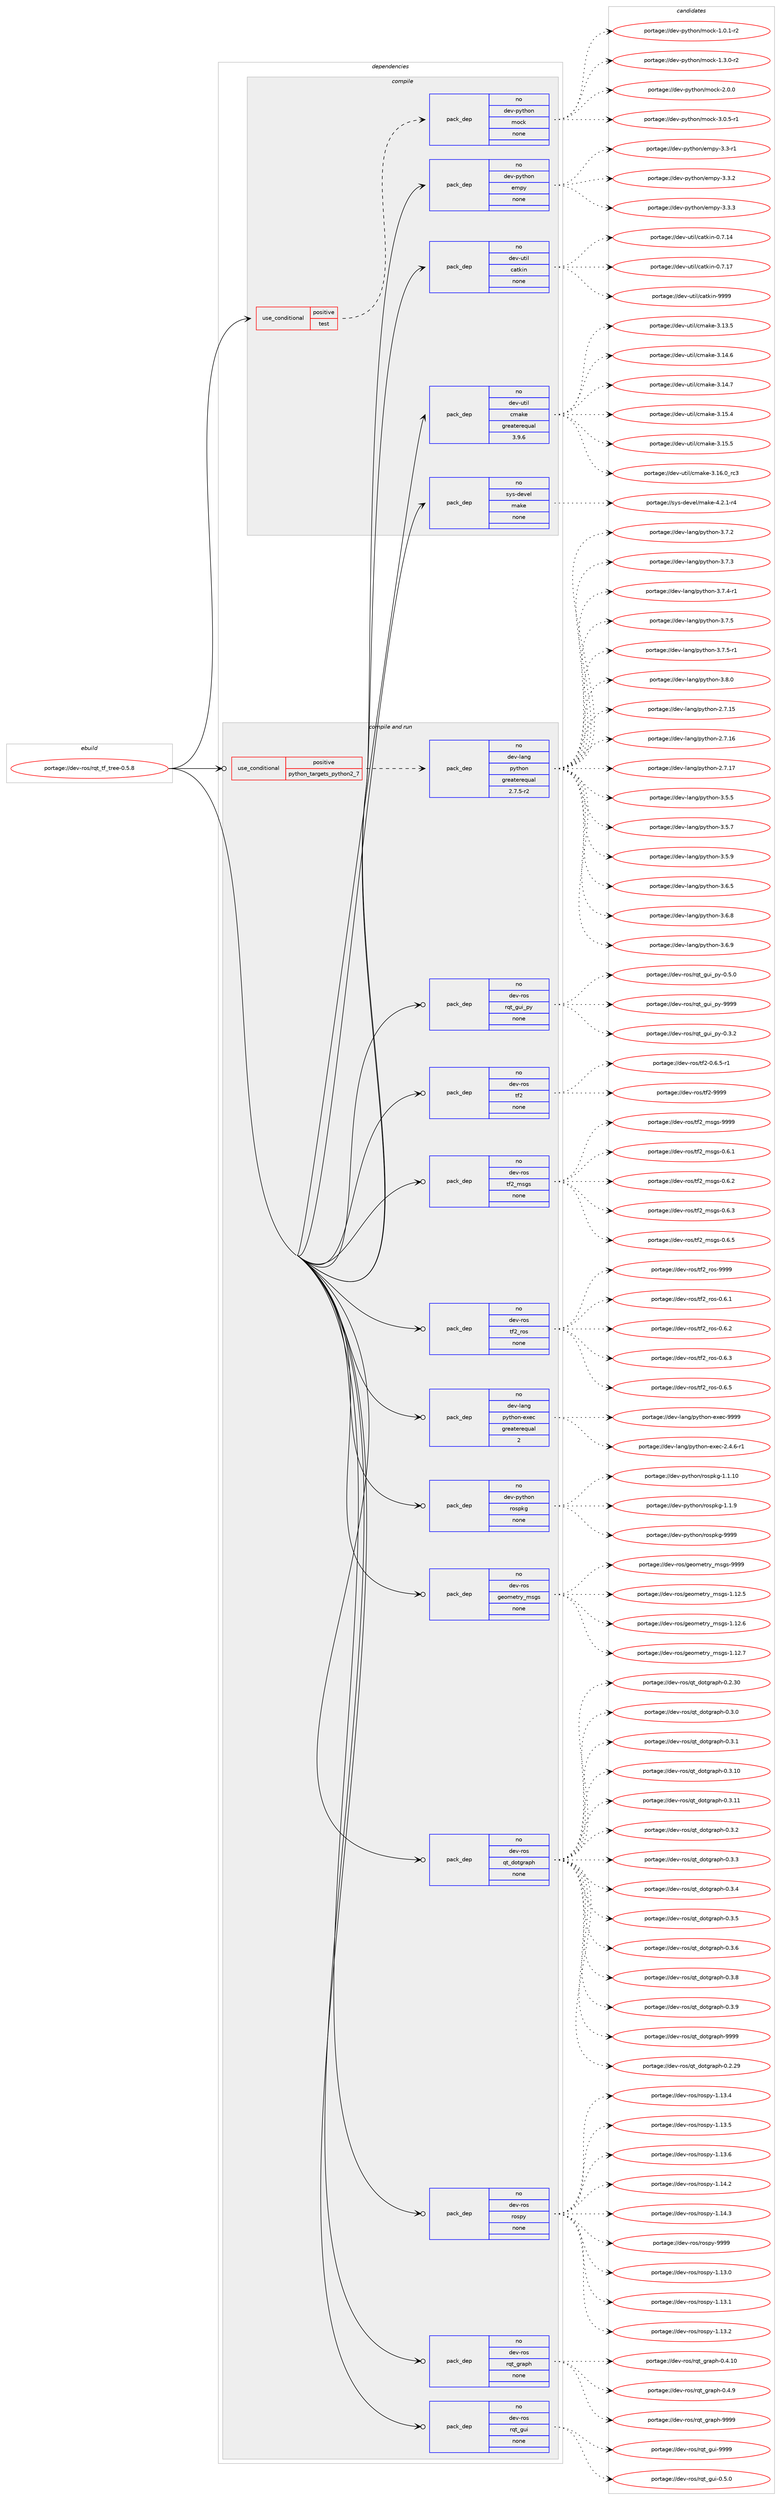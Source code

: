 digraph prolog {

# *************
# Graph options
# *************

newrank=true;
concentrate=true;
compound=true;
graph [rankdir=LR,fontname=Helvetica,fontsize=10,ranksep=1.5];#, ranksep=2.5, nodesep=0.2];
edge  [arrowhead=vee];
node  [fontname=Helvetica,fontsize=10];

# **********
# The ebuild
# **********

subgraph cluster_leftcol {
color=gray;
rank=same;
label=<<i>ebuild</i>>;
id [label="portage://dev-ros/rqt_tf_tree-0.5.8", color=red, width=4, href="../dev-ros/rqt_tf_tree-0.5.8.svg"];
}

# ****************
# The dependencies
# ****************

subgraph cluster_midcol {
color=gray;
label=<<i>dependencies</i>>;
subgraph cluster_compile {
fillcolor="#eeeeee";
style=filled;
label=<<i>compile</i>>;
subgraph cond44647 {
dependency201455 [label=<<TABLE BORDER="0" CELLBORDER="1" CELLSPACING="0" CELLPADDING="4"><TR><TD ROWSPAN="3" CELLPADDING="10">use_conditional</TD></TR><TR><TD>positive</TD></TR><TR><TD>test</TD></TR></TABLE>>, shape=none, color=red];
subgraph pack153380 {
dependency201456 [label=<<TABLE BORDER="0" CELLBORDER="1" CELLSPACING="0" CELLPADDING="4" WIDTH="220"><TR><TD ROWSPAN="6" CELLPADDING="30">pack_dep</TD></TR><TR><TD WIDTH="110">no</TD></TR><TR><TD>dev-python</TD></TR><TR><TD>mock</TD></TR><TR><TD>none</TD></TR><TR><TD></TD></TR></TABLE>>, shape=none, color=blue];
}
dependency201455:e -> dependency201456:w [weight=20,style="dashed",arrowhead="vee"];
}
id:e -> dependency201455:w [weight=20,style="solid",arrowhead="vee"];
subgraph pack153381 {
dependency201457 [label=<<TABLE BORDER="0" CELLBORDER="1" CELLSPACING="0" CELLPADDING="4" WIDTH="220"><TR><TD ROWSPAN="6" CELLPADDING="30">pack_dep</TD></TR><TR><TD WIDTH="110">no</TD></TR><TR><TD>dev-python</TD></TR><TR><TD>empy</TD></TR><TR><TD>none</TD></TR><TR><TD></TD></TR></TABLE>>, shape=none, color=blue];
}
id:e -> dependency201457:w [weight=20,style="solid",arrowhead="vee"];
subgraph pack153382 {
dependency201458 [label=<<TABLE BORDER="0" CELLBORDER="1" CELLSPACING="0" CELLPADDING="4" WIDTH="220"><TR><TD ROWSPAN="6" CELLPADDING="30">pack_dep</TD></TR><TR><TD WIDTH="110">no</TD></TR><TR><TD>dev-util</TD></TR><TR><TD>catkin</TD></TR><TR><TD>none</TD></TR><TR><TD></TD></TR></TABLE>>, shape=none, color=blue];
}
id:e -> dependency201458:w [weight=20,style="solid",arrowhead="vee"];
subgraph pack153383 {
dependency201459 [label=<<TABLE BORDER="0" CELLBORDER="1" CELLSPACING="0" CELLPADDING="4" WIDTH="220"><TR><TD ROWSPAN="6" CELLPADDING="30">pack_dep</TD></TR><TR><TD WIDTH="110">no</TD></TR><TR><TD>dev-util</TD></TR><TR><TD>cmake</TD></TR><TR><TD>greaterequal</TD></TR><TR><TD>3.9.6</TD></TR></TABLE>>, shape=none, color=blue];
}
id:e -> dependency201459:w [weight=20,style="solid",arrowhead="vee"];
subgraph pack153384 {
dependency201460 [label=<<TABLE BORDER="0" CELLBORDER="1" CELLSPACING="0" CELLPADDING="4" WIDTH="220"><TR><TD ROWSPAN="6" CELLPADDING="30">pack_dep</TD></TR><TR><TD WIDTH="110">no</TD></TR><TR><TD>sys-devel</TD></TR><TR><TD>make</TD></TR><TR><TD>none</TD></TR><TR><TD></TD></TR></TABLE>>, shape=none, color=blue];
}
id:e -> dependency201460:w [weight=20,style="solid",arrowhead="vee"];
}
subgraph cluster_compileandrun {
fillcolor="#eeeeee";
style=filled;
label=<<i>compile and run</i>>;
subgraph cond44648 {
dependency201461 [label=<<TABLE BORDER="0" CELLBORDER="1" CELLSPACING="0" CELLPADDING="4"><TR><TD ROWSPAN="3" CELLPADDING="10">use_conditional</TD></TR><TR><TD>positive</TD></TR><TR><TD>python_targets_python2_7</TD></TR></TABLE>>, shape=none, color=red];
subgraph pack153385 {
dependency201462 [label=<<TABLE BORDER="0" CELLBORDER="1" CELLSPACING="0" CELLPADDING="4" WIDTH="220"><TR><TD ROWSPAN="6" CELLPADDING="30">pack_dep</TD></TR><TR><TD WIDTH="110">no</TD></TR><TR><TD>dev-lang</TD></TR><TR><TD>python</TD></TR><TR><TD>greaterequal</TD></TR><TR><TD>2.7.5-r2</TD></TR></TABLE>>, shape=none, color=blue];
}
dependency201461:e -> dependency201462:w [weight=20,style="dashed",arrowhead="vee"];
}
id:e -> dependency201461:w [weight=20,style="solid",arrowhead="odotvee"];
subgraph pack153386 {
dependency201463 [label=<<TABLE BORDER="0" CELLBORDER="1" CELLSPACING="0" CELLPADDING="4" WIDTH="220"><TR><TD ROWSPAN="6" CELLPADDING="30">pack_dep</TD></TR><TR><TD WIDTH="110">no</TD></TR><TR><TD>dev-lang</TD></TR><TR><TD>python-exec</TD></TR><TR><TD>greaterequal</TD></TR><TR><TD>2</TD></TR></TABLE>>, shape=none, color=blue];
}
id:e -> dependency201463:w [weight=20,style="solid",arrowhead="odotvee"];
subgraph pack153387 {
dependency201464 [label=<<TABLE BORDER="0" CELLBORDER="1" CELLSPACING="0" CELLPADDING="4" WIDTH="220"><TR><TD ROWSPAN="6" CELLPADDING="30">pack_dep</TD></TR><TR><TD WIDTH="110">no</TD></TR><TR><TD>dev-python</TD></TR><TR><TD>rospkg</TD></TR><TR><TD>none</TD></TR><TR><TD></TD></TR></TABLE>>, shape=none, color=blue];
}
id:e -> dependency201464:w [weight=20,style="solid",arrowhead="odotvee"];
subgraph pack153388 {
dependency201465 [label=<<TABLE BORDER="0" CELLBORDER="1" CELLSPACING="0" CELLPADDING="4" WIDTH="220"><TR><TD ROWSPAN="6" CELLPADDING="30">pack_dep</TD></TR><TR><TD WIDTH="110">no</TD></TR><TR><TD>dev-ros</TD></TR><TR><TD>geometry_msgs</TD></TR><TR><TD>none</TD></TR><TR><TD></TD></TR></TABLE>>, shape=none, color=blue];
}
id:e -> dependency201465:w [weight=20,style="solid",arrowhead="odotvee"];
subgraph pack153389 {
dependency201466 [label=<<TABLE BORDER="0" CELLBORDER="1" CELLSPACING="0" CELLPADDING="4" WIDTH="220"><TR><TD ROWSPAN="6" CELLPADDING="30">pack_dep</TD></TR><TR><TD WIDTH="110">no</TD></TR><TR><TD>dev-ros</TD></TR><TR><TD>qt_dotgraph</TD></TR><TR><TD>none</TD></TR><TR><TD></TD></TR></TABLE>>, shape=none, color=blue];
}
id:e -> dependency201466:w [weight=20,style="solid",arrowhead="odotvee"];
subgraph pack153390 {
dependency201467 [label=<<TABLE BORDER="0" CELLBORDER="1" CELLSPACING="0" CELLPADDING="4" WIDTH="220"><TR><TD ROWSPAN="6" CELLPADDING="30">pack_dep</TD></TR><TR><TD WIDTH="110">no</TD></TR><TR><TD>dev-ros</TD></TR><TR><TD>rospy</TD></TR><TR><TD>none</TD></TR><TR><TD></TD></TR></TABLE>>, shape=none, color=blue];
}
id:e -> dependency201467:w [weight=20,style="solid",arrowhead="odotvee"];
subgraph pack153391 {
dependency201468 [label=<<TABLE BORDER="0" CELLBORDER="1" CELLSPACING="0" CELLPADDING="4" WIDTH="220"><TR><TD ROWSPAN="6" CELLPADDING="30">pack_dep</TD></TR><TR><TD WIDTH="110">no</TD></TR><TR><TD>dev-ros</TD></TR><TR><TD>rqt_graph</TD></TR><TR><TD>none</TD></TR><TR><TD></TD></TR></TABLE>>, shape=none, color=blue];
}
id:e -> dependency201468:w [weight=20,style="solid",arrowhead="odotvee"];
subgraph pack153392 {
dependency201469 [label=<<TABLE BORDER="0" CELLBORDER="1" CELLSPACING="0" CELLPADDING="4" WIDTH="220"><TR><TD ROWSPAN="6" CELLPADDING="30">pack_dep</TD></TR><TR><TD WIDTH="110">no</TD></TR><TR><TD>dev-ros</TD></TR><TR><TD>rqt_gui</TD></TR><TR><TD>none</TD></TR><TR><TD></TD></TR></TABLE>>, shape=none, color=blue];
}
id:e -> dependency201469:w [weight=20,style="solid",arrowhead="odotvee"];
subgraph pack153393 {
dependency201470 [label=<<TABLE BORDER="0" CELLBORDER="1" CELLSPACING="0" CELLPADDING="4" WIDTH="220"><TR><TD ROWSPAN="6" CELLPADDING="30">pack_dep</TD></TR><TR><TD WIDTH="110">no</TD></TR><TR><TD>dev-ros</TD></TR><TR><TD>rqt_gui_py</TD></TR><TR><TD>none</TD></TR><TR><TD></TD></TR></TABLE>>, shape=none, color=blue];
}
id:e -> dependency201470:w [weight=20,style="solid",arrowhead="odotvee"];
subgraph pack153394 {
dependency201471 [label=<<TABLE BORDER="0" CELLBORDER="1" CELLSPACING="0" CELLPADDING="4" WIDTH="220"><TR><TD ROWSPAN="6" CELLPADDING="30">pack_dep</TD></TR><TR><TD WIDTH="110">no</TD></TR><TR><TD>dev-ros</TD></TR><TR><TD>tf2</TD></TR><TR><TD>none</TD></TR><TR><TD></TD></TR></TABLE>>, shape=none, color=blue];
}
id:e -> dependency201471:w [weight=20,style="solid",arrowhead="odotvee"];
subgraph pack153395 {
dependency201472 [label=<<TABLE BORDER="0" CELLBORDER="1" CELLSPACING="0" CELLPADDING="4" WIDTH="220"><TR><TD ROWSPAN="6" CELLPADDING="30">pack_dep</TD></TR><TR><TD WIDTH="110">no</TD></TR><TR><TD>dev-ros</TD></TR><TR><TD>tf2_msgs</TD></TR><TR><TD>none</TD></TR><TR><TD></TD></TR></TABLE>>, shape=none, color=blue];
}
id:e -> dependency201472:w [weight=20,style="solid",arrowhead="odotvee"];
subgraph pack153396 {
dependency201473 [label=<<TABLE BORDER="0" CELLBORDER="1" CELLSPACING="0" CELLPADDING="4" WIDTH="220"><TR><TD ROWSPAN="6" CELLPADDING="30">pack_dep</TD></TR><TR><TD WIDTH="110">no</TD></TR><TR><TD>dev-ros</TD></TR><TR><TD>tf2_ros</TD></TR><TR><TD>none</TD></TR><TR><TD></TD></TR></TABLE>>, shape=none, color=blue];
}
id:e -> dependency201473:w [weight=20,style="solid",arrowhead="odotvee"];
}
subgraph cluster_run {
fillcolor="#eeeeee";
style=filled;
label=<<i>run</i>>;
}
}

# **************
# The candidates
# **************

subgraph cluster_choices {
rank=same;
color=gray;
label=<<i>candidates</i>>;

subgraph choice153380 {
color=black;
nodesep=1;
choiceportage1001011184511212111610411111047109111991074549464846494511450 [label="portage://dev-python/mock-1.0.1-r2", color=red, width=4,href="../dev-python/mock-1.0.1-r2.svg"];
choiceportage1001011184511212111610411111047109111991074549465146484511450 [label="portage://dev-python/mock-1.3.0-r2", color=red, width=4,href="../dev-python/mock-1.3.0-r2.svg"];
choiceportage100101118451121211161041111104710911199107455046484648 [label="portage://dev-python/mock-2.0.0", color=red, width=4,href="../dev-python/mock-2.0.0.svg"];
choiceportage1001011184511212111610411111047109111991074551464846534511449 [label="portage://dev-python/mock-3.0.5-r1", color=red, width=4,href="../dev-python/mock-3.0.5-r1.svg"];
dependency201456:e -> choiceportage1001011184511212111610411111047109111991074549464846494511450:w [style=dotted,weight="100"];
dependency201456:e -> choiceportage1001011184511212111610411111047109111991074549465146484511450:w [style=dotted,weight="100"];
dependency201456:e -> choiceportage100101118451121211161041111104710911199107455046484648:w [style=dotted,weight="100"];
dependency201456:e -> choiceportage1001011184511212111610411111047109111991074551464846534511449:w [style=dotted,weight="100"];
}
subgraph choice153381 {
color=black;
nodesep=1;
choiceportage1001011184511212111610411111047101109112121455146514511449 [label="portage://dev-python/empy-3.3-r1", color=red, width=4,href="../dev-python/empy-3.3-r1.svg"];
choiceportage1001011184511212111610411111047101109112121455146514650 [label="portage://dev-python/empy-3.3.2", color=red, width=4,href="../dev-python/empy-3.3.2.svg"];
choiceportage1001011184511212111610411111047101109112121455146514651 [label="portage://dev-python/empy-3.3.3", color=red, width=4,href="../dev-python/empy-3.3.3.svg"];
dependency201457:e -> choiceportage1001011184511212111610411111047101109112121455146514511449:w [style=dotted,weight="100"];
dependency201457:e -> choiceportage1001011184511212111610411111047101109112121455146514650:w [style=dotted,weight="100"];
dependency201457:e -> choiceportage1001011184511212111610411111047101109112121455146514651:w [style=dotted,weight="100"];
}
subgraph choice153382 {
color=black;
nodesep=1;
choiceportage1001011184511711610510847999711610710511045484655464952 [label="portage://dev-util/catkin-0.7.14", color=red, width=4,href="../dev-util/catkin-0.7.14.svg"];
choiceportage1001011184511711610510847999711610710511045484655464955 [label="portage://dev-util/catkin-0.7.17", color=red, width=4,href="../dev-util/catkin-0.7.17.svg"];
choiceportage100101118451171161051084799971161071051104557575757 [label="portage://dev-util/catkin-9999", color=red, width=4,href="../dev-util/catkin-9999.svg"];
dependency201458:e -> choiceportage1001011184511711610510847999711610710511045484655464952:w [style=dotted,weight="100"];
dependency201458:e -> choiceportage1001011184511711610510847999711610710511045484655464955:w [style=dotted,weight="100"];
dependency201458:e -> choiceportage100101118451171161051084799971161071051104557575757:w [style=dotted,weight="100"];
}
subgraph choice153383 {
color=black;
nodesep=1;
choiceportage1001011184511711610510847991099710710145514649514653 [label="portage://dev-util/cmake-3.13.5", color=red, width=4,href="../dev-util/cmake-3.13.5.svg"];
choiceportage1001011184511711610510847991099710710145514649524654 [label="portage://dev-util/cmake-3.14.6", color=red, width=4,href="../dev-util/cmake-3.14.6.svg"];
choiceportage1001011184511711610510847991099710710145514649524655 [label="portage://dev-util/cmake-3.14.7", color=red, width=4,href="../dev-util/cmake-3.14.7.svg"];
choiceportage1001011184511711610510847991099710710145514649534652 [label="portage://dev-util/cmake-3.15.4", color=red, width=4,href="../dev-util/cmake-3.15.4.svg"];
choiceportage1001011184511711610510847991099710710145514649534653 [label="portage://dev-util/cmake-3.15.5", color=red, width=4,href="../dev-util/cmake-3.15.5.svg"];
choiceportage1001011184511711610510847991099710710145514649544648951149951 [label="portage://dev-util/cmake-3.16.0_rc3", color=red, width=4,href="../dev-util/cmake-3.16.0_rc3.svg"];
dependency201459:e -> choiceportage1001011184511711610510847991099710710145514649514653:w [style=dotted,weight="100"];
dependency201459:e -> choiceportage1001011184511711610510847991099710710145514649524654:w [style=dotted,weight="100"];
dependency201459:e -> choiceportage1001011184511711610510847991099710710145514649524655:w [style=dotted,weight="100"];
dependency201459:e -> choiceportage1001011184511711610510847991099710710145514649534652:w [style=dotted,weight="100"];
dependency201459:e -> choiceportage1001011184511711610510847991099710710145514649534653:w [style=dotted,weight="100"];
dependency201459:e -> choiceportage1001011184511711610510847991099710710145514649544648951149951:w [style=dotted,weight="100"];
}
subgraph choice153384 {
color=black;
nodesep=1;
choiceportage1151211154510010111810110847109971071014552465046494511452 [label="portage://sys-devel/make-4.2.1-r4", color=red, width=4,href="../sys-devel/make-4.2.1-r4.svg"];
dependency201460:e -> choiceportage1151211154510010111810110847109971071014552465046494511452:w [style=dotted,weight="100"];
}
subgraph choice153385 {
color=black;
nodesep=1;
choiceportage10010111845108971101034711212111610411111045504655464953 [label="portage://dev-lang/python-2.7.15", color=red, width=4,href="../dev-lang/python-2.7.15.svg"];
choiceportage10010111845108971101034711212111610411111045504655464954 [label="portage://dev-lang/python-2.7.16", color=red, width=4,href="../dev-lang/python-2.7.16.svg"];
choiceportage10010111845108971101034711212111610411111045504655464955 [label="portage://dev-lang/python-2.7.17", color=red, width=4,href="../dev-lang/python-2.7.17.svg"];
choiceportage100101118451089711010347112121116104111110455146534653 [label="portage://dev-lang/python-3.5.5", color=red, width=4,href="../dev-lang/python-3.5.5.svg"];
choiceportage100101118451089711010347112121116104111110455146534655 [label="portage://dev-lang/python-3.5.7", color=red, width=4,href="../dev-lang/python-3.5.7.svg"];
choiceportage100101118451089711010347112121116104111110455146534657 [label="portage://dev-lang/python-3.5.9", color=red, width=4,href="../dev-lang/python-3.5.9.svg"];
choiceportage100101118451089711010347112121116104111110455146544653 [label="portage://dev-lang/python-3.6.5", color=red, width=4,href="../dev-lang/python-3.6.5.svg"];
choiceportage100101118451089711010347112121116104111110455146544656 [label="portage://dev-lang/python-3.6.8", color=red, width=4,href="../dev-lang/python-3.6.8.svg"];
choiceportage100101118451089711010347112121116104111110455146544657 [label="portage://dev-lang/python-3.6.9", color=red, width=4,href="../dev-lang/python-3.6.9.svg"];
choiceportage100101118451089711010347112121116104111110455146554650 [label="portage://dev-lang/python-3.7.2", color=red, width=4,href="../dev-lang/python-3.7.2.svg"];
choiceportage100101118451089711010347112121116104111110455146554651 [label="portage://dev-lang/python-3.7.3", color=red, width=4,href="../dev-lang/python-3.7.3.svg"];
choiceportage1001011184510897110103471121211161041111104551465546524511449 [label="portage://dev-lang/python-3.7.4-r1", color=red, width=4,href="../dev-lang/python-3.7.4-r1.svg"];
choiceportage100101118451089711010347112121116104111110455146554653 [label="portage://dev-lang/python-3.7.5", color=red, width=4,href="../dev-lang/python-3.7.5.svg"];
choiceportage1001011184510897110103471121211161041111104551465546534511449 [label="portage://dev-lang/python-3.7.5-r1", color=red, width=4,href="../dev-lang/python-3.7.5-r1.svg"];
choiceportage100101118451089711010347112121116104111110455146564648 [label="portage://dev-lang/python-3.8.0", color=red, width=4,href="../dev-lang/python-3.8.0.svg"];
dependency201462:e -> choiceportage10010111845108971101034711212111610411111045504655464953:w [style=dotted,weight="100"];
dependency201462:e -> choiceportage10010111845108971101034711212111610411111045504655464954:w [style=dotted,weight="100"];
dependency201462:e -> choiceportage10010111845108971101034711212111610411111045504655464955:w [style=dotted,weight="100"];
dependency201462:e -> choiceportage100101118451089711010347112121116104111110455146534653:w [style=dotted,weight="100"];
dependency201462:e -> choiceportage100101118451089711010347112121116104111110455146534655:w [style=dotted,weight="100"];
dependency201462:e -> choiceportage100101118451089711010347112121116104111110455146534657:w [style=dotted,weight="100"];
dependency201462:e -> choiceportage100101118451089711010347112121116104111110455146544653:w [style=dotted,weight="100"];
dependency201462:e -> choiceportage100101118451089711010347112121116104111110455146544656:w [style=dotted,weight="100"];
dependency201462:e -> choiceportage100101118451089711010347112121116104111110455146544657:w [style=dotted,weight="100"];
dependency201462:e -> choiceportage100101118451089711010347112121116104111110455146554650:w [style=dotted,weight="100"];
dependency201462:e -> choiceportage100101118451089711010347112121116104111110455146554651:w [style=dotted,weight="100"];
dependency201462:e -> choiceportage1001011184510897110103471121211161041111104551465546524511449:w [style=dotted,weight="100"];
dependency201462:e -> choiceportage100101118451089711010347112121116104111110455146554653:w [style=dotted,weight="100"];
dependency201462:e -> choiceportage1001011184510897110103471121211161041111104551465546534511449:w [style=dotted,weight="100"];
dependency201462:e -> choiceportage100101118451089711010347112121116104111110455146564648:w [style=dotted,weight="100"];
}
subgraph choice153386 {
color=black;
nodesep=1;
choiceportage10010111845108971101034711212111610411111045101120101994550465246544511449 [label="portage://dev-lang/python-exec-2.4.6-r1", color=red, width=4,href="../dev-lang/python-exec-2.4.6-r1.svg"];
choiceportage10010111845108971101034711212111610411111045101120101994557575757 [label="portage://dev-lang/python-exec-9999", color=red, width=4,href="../dev-lang/python-exec-9999.svg"];
dependency201463:e -> choiceportage10010111845108971101034711212111610411111045101120101994550465246544511449:w [style=dotted,weight="100"];
dependency201463:e -> choiceportage10010111845108971101034711212111610411111045101120101994557575757:w [style=dotted,weight="100"];
}
subgraph choice153387 {
color=black;
nodesep=1;
choiceportage100101118451121211161041111104711411111511210710345494649464948 [label="portage://dev-python/rospkg-1.1.10", color=red, width=4,href="../dev-python/rospkg-1.1.10.svg"];
choiceportage1001011184511212111610411111047114111115112107103454946494657 [label="portage://dev-python/rospkg-1.1.9", color=red, width=4,href="../dev-python/rospkg-1.1.9.svg"];
choiceportage10010111845112121116104111110471141111151121071034557575757 [label="portage://dev-python/rospkg-9999", color=red, width=4,href="../dev-python/rospkg-9999.svg"];
dependency201464:e -> choiceportage100101118451121211161041111104711411111511210710345494649464948:w [style=dotted,weight="100"];
dependency201464:e -> choiceportage1001011184511212111610411111047114111115112107103454946494657:w [style=dotted,weight="100"];
dependency201464:e -> choiceportage10010111845112121116104111110471141111151121071034557575757:w [style=dotted,weight="100"];
}
subgraph choice153388 {
color=black;
nodesep=1;
choiceportage10010111845114111115471031011111091011161141219510911510311545494649504653 [label="portage://dev-ros/geometry_msgs-1.12.5", color=red, width=4,href="../dev-ros/geometry_msgs-1.12.5.svg"];
choiceportage10010111845114111115471031011111091011161141219510911510311545494649504654 [label="portage://dev-ros/geometry_msgs-1.12.6", color=red, width=4,href="../dev-ros/geometry_msgs-1.12.6.svg"];
choiceportage10010111845114111115471031011111091011161141219510911510311545494649504655 [label="portage://dev-ros/geometry_msgs-1.12.7", color=red, width=4,href="../dev-ros/geometry_msgs-1.12.7.svg"];
choiceportage1001011184511411111547103101111109101116114121951091151031154557575757 [label="portage://dev-ros/geometry_msgs-9999", color=red, width=4,href="../dev-ros/geometry_msgs-9999.svg"];
dependency201465:e -> choiceportage10010111845114111115471031011111091011161141219510911510311545494649504653:w [style=dotted,weight="100"];
dependency201465:e -> choiceportage10010111845114111115471031011111091011161141219510911510311545494649504654:w [style=dotted,weight="100"];
dependency201465:e -> choiceportage10010111845114111115471031011111091011161141219510911510311545494649504655:w [style=dotted,weight="100"];
dependency201465:e -> choiceportage1001011184511411111547103101111109101116114121951091151031154557575757:w [style=dotted,weight="100"];
}
subgraph choice153389 {
color=black;
nodesep=1;
choiceportage1001011184511411111547113116951001111161031149711210445484650465057 [label="portage://dev-ros/qt_dotgraph-0.2.29", color=red, width=4,href="../dev-ros/qt_dotgraph-0.2.29.svg"];
choiceportage1001011184511411111547113116951001111161031149711210445484650465148 [label="portage://dev-ros/qt_dotgraph-0.2.30", color=red, width=4,href="../dev-ros/qt_dotgraph-0.2.30.svg"];
choiceportage10010111845114111115471131169510011111610311497112104454846514648 [label="portage://dev-ros/qt_dotgraph-0.3.0", color=red, width=4,href="../dev-ros/qt_dotgraph-0.3.0.svg"];
choiceportage10010111845114111115471131169510011111610311497112104454846514649 [label="portage://dev-ros/qt_dotgraph-0.3.1", color=red, width=4,href="../dev-ros/qt_dotgraph-0.3.1.svg"];
choiceportage1001011184511411111547113116951001111161031149711210445484651464948 [label="portage://dev-ros/qt_dotgraph-0.3.10", color=red, width=4,href="../dev-ros/qt_dotgraph-0.3.10.svg"];
choiceportage1001011184511411111547113116951001111161031149711210445484651464949 [label="portage://dev-ros/qt_dotgraph-0.3.11", color=red, width=4,href="../dev-ros/qt_dotgraph-0.3.11.svg"];
choiceportage10010111845114111115471131169510011111610311497112104454846514650 [label="portage://dev-ros/qt_dotgraph-0.3.2", color=red, width=4,href="../dev-ros/qt_dotgraph-0.3.2.svg"];
choiceportage10010111845114111115471131169510011111610311497112104454846514651 [label="portage://dev-ros/qt_dotgraph-0.3.3", color=red, width=4,href="../dev-ros/qt_dotgraph-0.3.3.svg"];
choiceportage10010111845114111115471131169510011111610311497112104454846514652 [label="portage://dev-ros/qt_dotgraph-0.3.4", color=red, width=4,href="../dev-ros/qt_dotgraph-0.3.4.svg"];
choiceportage10010111845114111115471131169510011111610311497112104454846514653 [label="portage://dev-ros/qt_dotgraph-0.3.5", color=red, width=4,href="../dev-ros/qt_dotgraph-0.3.5.svg"];
choiceportage10010111845114111115471131169510011111610311497112104454846514654 [label="portage://dev-ros/qt_dotgraph-0.3.6", color=red, width=4,href="../dev-ros/qt_dotgraph-0.3.6.svg"];
choiceportage10010111845114111115471131169510011111610311497112104454846514656 [label="portage://dev-ros/qt_dotgraph-0.3.8", color=red, width=4,href="../dev-ros/qt_dotgraph-0.3.8.svg"];
choiceportage10010111845114111115471131169510011111610311497112104454846514657 [label="portage://dev-ros/qt_dotgraph-0.3.9", color=red, width=4,href="../dev-ros/qt_dotgraph-0.3.9.svg"];
choiceportage100101118451141111154711311695100111116103114971121044557575757 [label="portage://dev-ros/qt_dotgraph-9999", color=red, width=4,href="../dev-ros/qt_dotgraph-9999.svg"];
dependency201466:e -> choiceportage1001011184511411111547113116951001111161031149711210445484650465057:w [style=dotted,weight="100"];
dependency201466:e -> choiceportage1001011184511411111547113116951001111161031149711210445484650465148:w [style=dotted,weight="100"];
dependency201466:e -> choiceportage10010111845114111115471131169510011111610311497112104454846514648:w [style=dotted,weight="100"];
dependency201466:e -> choiceportage10010111845114111115471131169510011111610311497112104454846514649:w [style=dotted,weight="100"];
dependency201466:e -> choiceportage1001011184511411111547113116951001111161031149711210445484651464948:w [style=dotted,weight="100"];
dependency201466:e -> choiceportage1001011184511411111547113116951001111161031149711210445484651464949:w [style=dotted,weight="100"];
dependency201466:e -> choiceportage10010111845114111115471131169510011111610311497112104454846514650:w [style=dotted,weight="100"];
dependency201466:e -> choiceportage10010111845114111115471131169510011111610311497112104454846514651:w [style=dotted,weight="100"];
dependency201466:e -> choiceportage10010111845114111115471131169510011111610311497112104454846514652:w [style=dotted,weight="100"];
dependency201466:e -> choiceportage10010111845114111115471131169510011111610311497112104454846514653:w [style=dotted,weight="100"];
dependency201466:e -> choiceportage10010111845114111115471131169510011111610311497112104454846514654:w [style=dotted,weight="100"];
dependency201466:e -> choiceportage10010111845114111115471131169510011111610311497112104454846514656:w [style=dotted,weight="100"];
dependency201466:e -> choiceportage10010111845114111115471131169510011111610311497112104454846514657:w [style=dotted,weight="100"];
dependency201466:e -> choiceportage100101118451141111154711311695100111116103114971121044557575757:w [style=dotted,weight="100"];
}
subgraph choice153390 {
color=black;
nodesep=1;
choiceportage100101118451141111154711411111511212145494649514648 [label="portage://dev-ros/rospy-1.13.0", color=red, width=4,href="../dev-ros/rospy-1.13.0.svg"];
choiceportage100101118451141111154711411111511212145494649514649 [label="portage://dev-ros/rospy-1.13.1", color=red, width=4,href="../dev-ros/rospy-1.13.1.svg"];
choiceportage100101118451141111154711411111511212145494649514650 [label="portage://dev-ros/rospy-1.13.2", color=red, width=4,href="../dev-ros/rospy-1.13.2.svg"];
choiceportage100101118451141111154711411111511212145494649514652 [label="portage://dev-ros/rospy-1.13.4", color=red, width=4,href="../dev-ros/rospy-1.13.4.svg"];
choiceportage100101118451141111154711411111511212145494649514653 [label="portage://dev-ros/rospy-1.13.5", color=red, width=4,href="../dev-ros/rospy-1.13.5.svg"];
choiceportage100101118451141111154711411111511212145494649514654 [label="portage://dev-ros/rospy-1.13.6", color=red, width=4,href="../dev-ros/rospy-1.13.6.svg"];
choiceportage100101118451141111154711411111511212145494649524650 [label="portage://dev-ros/rospy-1.14.2", color=red, width=4,href="../dev-ros/rospy-1.14.2.svg"];
choiceportage100101118451141111154711411111511212145494649524651 [label="portage://dev-ros/rospy-1.14.3", color=red, width=4,href="../dev-ros/rospy-1.14.3.svg"];
choiceportage10010111845114111115471141111151121214557575757 [label="portage://dev-ros/rospy-9999", color=red, width=4,href="../dev-ros/rospy-9999.svg"];
dependency201467:e -> choiceportage100101118451141111154711411111511212145494649514648:w [style=dotted,weight="100"];
dependency201467:e -> choiceportage100101118451141111154711411111511212145494649514649:w [style=dotted,weight="100"];
dependency201467:e -> choiceportage100101118451141111154711411111511212145494649514650:w [style=dotted,weight="100"];
dependency201467:e -> choiceportage100101118451141111154711411111511212145494649514652:w [style=dotted,weight="100"];
dependency201467:e -> choiceportage100101118451141111154711411111511212145494649514653:w [style=dotted,weight="100"];
dependency201467:e -> choiceportage100101118451141111154711411111511212145494649514654:w [style=dotted,weight="100"];
dependency201467:e -> choiceportage100101118451141111154711411111511212145494649524650:w [style=dotted,weight="100"];
dependency201467:e -> choiceportage100101118451141111154711411111511212145494649524651:w [style=dotted,weight="100"];
dependency201467:e -> choiceportage10010111845114111115471141111151121214557575757:w [style=dotted,weight="100"];
}
subgraph choice153391 {
color=black;
nodesep=1;
choiceportage1001011184511411111547114113116951031149711210445484652464948 [label="portage://dev-ros/rqt_graph-0.4.10", color=red, width=4,href="../dev-ros/rqt_graph-0.4.10.svg"];
choiceportage10010111845114111115471141131169510311497112104454846524657 [label="portage://dev-ros/rqt_graph-0.4.9", color=red, width=4,href="../dev-ros/rqt_graph-0.4.9.svg"];
choiceportage100101118451141111154711411311695103114971121044557575757 [label="portage://dev-ros/rqt_graph-9999", color=red, width=4,href="../dev-ros/rqt_graph-9999.svg"];
dependency201468:e -> choiceportage1001011184511411111547114113116951031149711210445484652464948:w [style=dotted,weight="100"];
dependency201468:e -> choiceportage10010111845114111115471141131169510311497112104454846524657:w [style=dotted,weight="100"];
dependency201468:e -> choiceportage100101118451141111154711411311695103114971121044557575757:w [style=dotted,weight="100"];
}
subgraph choice153392 {
color=black;
nodesep=1;
choiceportage100101118451141111154711411311695103117105454846534648 [label="portage://dev-ros/rqt_gui-0.5.0", color=red, width=4,href="../dev-ros/rqt_gui-0.5.0.svg"];
choiceportage1001011184511411111547114113116951031171054557575757 [label="portage://dev-ros/rqt_gui-9999", color=red, width=4,href="../dev-ros/rqt_gui-9999.svg"];
dependency201469:e -> choiceportage100101118451141111154711411311695103117105454846534648:w [style=dotted,weight="100"];
dependency201469:e -> choiceportage1001011184511411111547114113116951031171054557575757:w [style=dotted,weight="100"];
}
subgraph choice153393 {
color=black;
nodesep=1;
choiceportage10010111845114111115471141131169510311710595112121454846514650 [label="portage://dev-ros/rqt_gui_py-0.3.2", color=red, width=4,href="../dev-ros/rqt_gui_py-0.3.2.svg"];
choiceportage10010111845114111115471141131169510311710595112121454846534648 [label="portage://dev-ros/rqt_gui_py-0.5.0", color=red, width=4,href="../dev-ros/rqt_gui_py-0.5.0.svg"];
choiceportage100101118451141111154711411311695103117105951121214557575757 [label="portage://dev-ros/rqt_gui_py-9999", color=red, width=4,href="../dev-ros/rqt_gui_py-9999.svg"];
dependency201470:e -> choiceportage10010111845114111115471141131169510311710595112121454846514650:w [style=dotted,weight="100"];
dependency201470:e -> choiceportage10010111845114111115471141131169510311710595112121454846534648:w [style=dotted,weight="100"];
dependency201470:e -> choiceportage100101118451141111154711411311695103117105951121214557575757:w [style=dotted,weight="100"];
}
subgraph choice153394 {
color=black;
nodesep=1;
choiceportage1001011184511411111547116102504548465446534511449 [label="portage://dev-ros/tf2-0.6.5-r1", color=red, width=4,href="../dev-ros/tf2-0.6.5-r1.svg"];
choiceportage1001011184511411111547116102504557575757 [label="portage://dev-ros/tf2-9999", color=red, width=4,href="../dev-ros/tf2-9999.svg"];
dependency201471:e -> choiceportage1001011184511411111547116102504548465446534511449:w [style=dotted,weight="100"];
dependency201471:e -> choiceportage1001011184511411111547116102504557575757:w [style=dotted,weight="100"];
}
subgraph choice153395 {
color=black;
nodesep=1;
choiceportage10010111845114111115471161025095109115103115454846544649 [label="portage://dev-ros/tf2_msgs-0.6.1", color=red, width=4,href="../dev-ros/tf2_msgs-0.6.1.svg"];
choiceportage10010111845114111115471161025095109115103115454846544650 [label="portage://dev-ros/tf2_msgs-0.6.2", color=red, width=4,href="../dev-ros/tf2_msgs-0.6.2.svg"];
choiceportage10010111845114111115471161025095109115103115454846544651 [label="portage://dev-ros/tf2_msgs-0.6.3", color=red, width=4,href="../dev-ros/tf2_msgs-0.6.3.svg"];
choiceportage10010111845114111115471161025095109115103115454846544653 [label="portage://dev-ros/tf2_msgs-0.6.5", color=red, width=4,href="../dev-ros/tf2_msgs-0.6.5.svg"];
choiceportage100101118451141111154711610250951091151031154557575757 [label="portage://dev-ros/tf2_msgs-9999", color=red, width=4,href="../dev-ros/tf2_msgs-9999.svg"];
dependency201472:e -> choiceportage10010111845114111115471161025095109115103115454846544649:w [style=dotted,weight="100"];
dependency201472:e -> choiceportage10010111845114111115471161025095109115103115454846544650:w [style=dotted,weight="100"];
dependency201472:e -> choiceportage10010111845114111115471161025095109115103115454846544651:w [style=dotted,weight="100"];
dependency201472:e -> choiceportage10010111845114111115471161025095109115103115454846544653:w [style=dotted,weight="100"];
dependency201472:e -> choiceportage100101118451141111154711610250951091151031154557575757:w [style=dotted,weight="100"];
}
subgraph choice153396 {
color=black;
nodesep=1;
choiceportage10010111845114111115471161025095114111115454846544649 [label="portage://dev-ros/tf2_ros-0.6.1", color=red, width=4,href="../dev-ros/tf2_ros-0.6.1.svg"];
choiceportage10010111845114111115471161025095114111115454846544650 [label="portage://dev-ros/tf2_ros-0.6.2", color=red, width=4,href="../dev-ros/tf2_ros-0.6.2.svg"];
choiceportage10010111845114111115471161025095114111115454846544651 [label="portage://dev-ros/tf2_ros-0.6.3", color=red, width=4,href="../dev-ros/tf2_ros-0.6.3.svg"];
choiceportage10010111845114111115471161025095114111115454846544653 [label="portage://dev-ros/tf2_ros-0.6.5", color=red, width=4,href="../dev-ros/tf2_ros-0.6.5.svg"];
choiceportage100101118451141111154711610250951141111154557575757 [label="portage://dev-ros/tf2_ros-9999", color=red, width=4,href="../dev-ros/tf2_ros-9999.svg"];
dependency201473:e -> choiceportage10010111845114111115471161025095114111115454846544649:w [style=dotted,weight="100"];
dependency201473:e -> choiceportage10010111845114111115471161025095114111115454846544650:w [style=dotted,weight="100"];
dependency201473:e -> choiceportage10010111845114111115471161025095114111115454846544651:w [style=dotted,weight="100"];
dependency201473:e -> choiceportage10010111845114111115471161025095114111115454846544653:w [style=dotted,weight="100"];
dependency201473:e -> choiceportage100101118451141111154711610250951141111154557575757:w [style=dotted,weight="100"];
}
}

}
